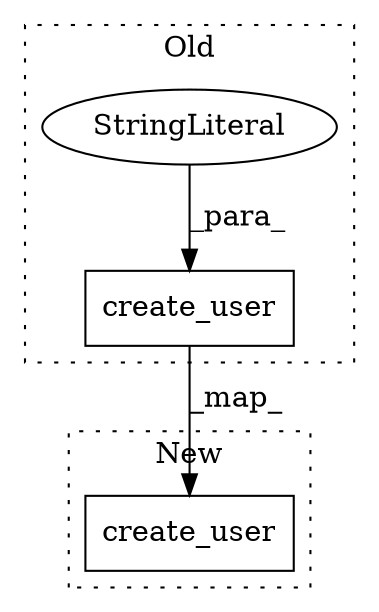 digraph G {
subgraph cluster0 {
1 [label="create_user" a="32" s="4896,4929" l="12,1" shape="box"];
3 [label="StringLiteral" a="45" s="4919" l="10" shape="ellipse"];
label = "Old";
style="dotted";
}
subgraph cluster1 {
2 [label="create_user" a="32" s="4890,4912" l="12,1" shape="box"];
label = "New";
style="dotted";
}
1 -> 2 [label="_map_"];
3 -> 1 [label="_para_"];
}